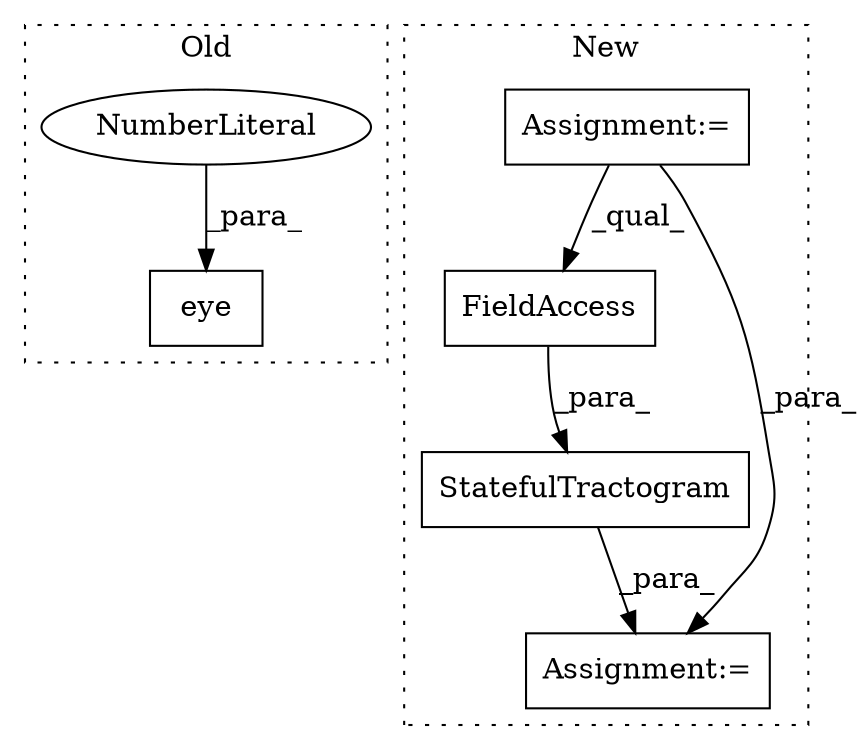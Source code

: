 digraph G {
subgraph cluster0 {
1 [label="eye" a="32" s="2388,2393" l="4,1" shape="box"];
3 [label="NumberLiteral" a="34" s="2392" l="1" shape="ellipse"];
label = "Old";
style="dotted";
}
subgraph cluster1 {
2 [label="StatefulTractogram" a="32" s="3222,3274" l="19,1" shape="box"];
4 [label="FieldAccess" a="22" s="3263" l="11" shape="box"];
5 [label="Assignment:=" a="7" s="977" l="5" shape="box"];
6 [label="Assignment:=" a="7" s="3221" l="1" shape="box"];
label = "New";
style="dotted";
}
2 -> 6 [label="_para_"];
3 -> 1 [label="_para_"];
4 -> 2 [label="_para_"];
5 -> 6 [label="_para_"];
5 -> 4 [label="_qual_"];
}